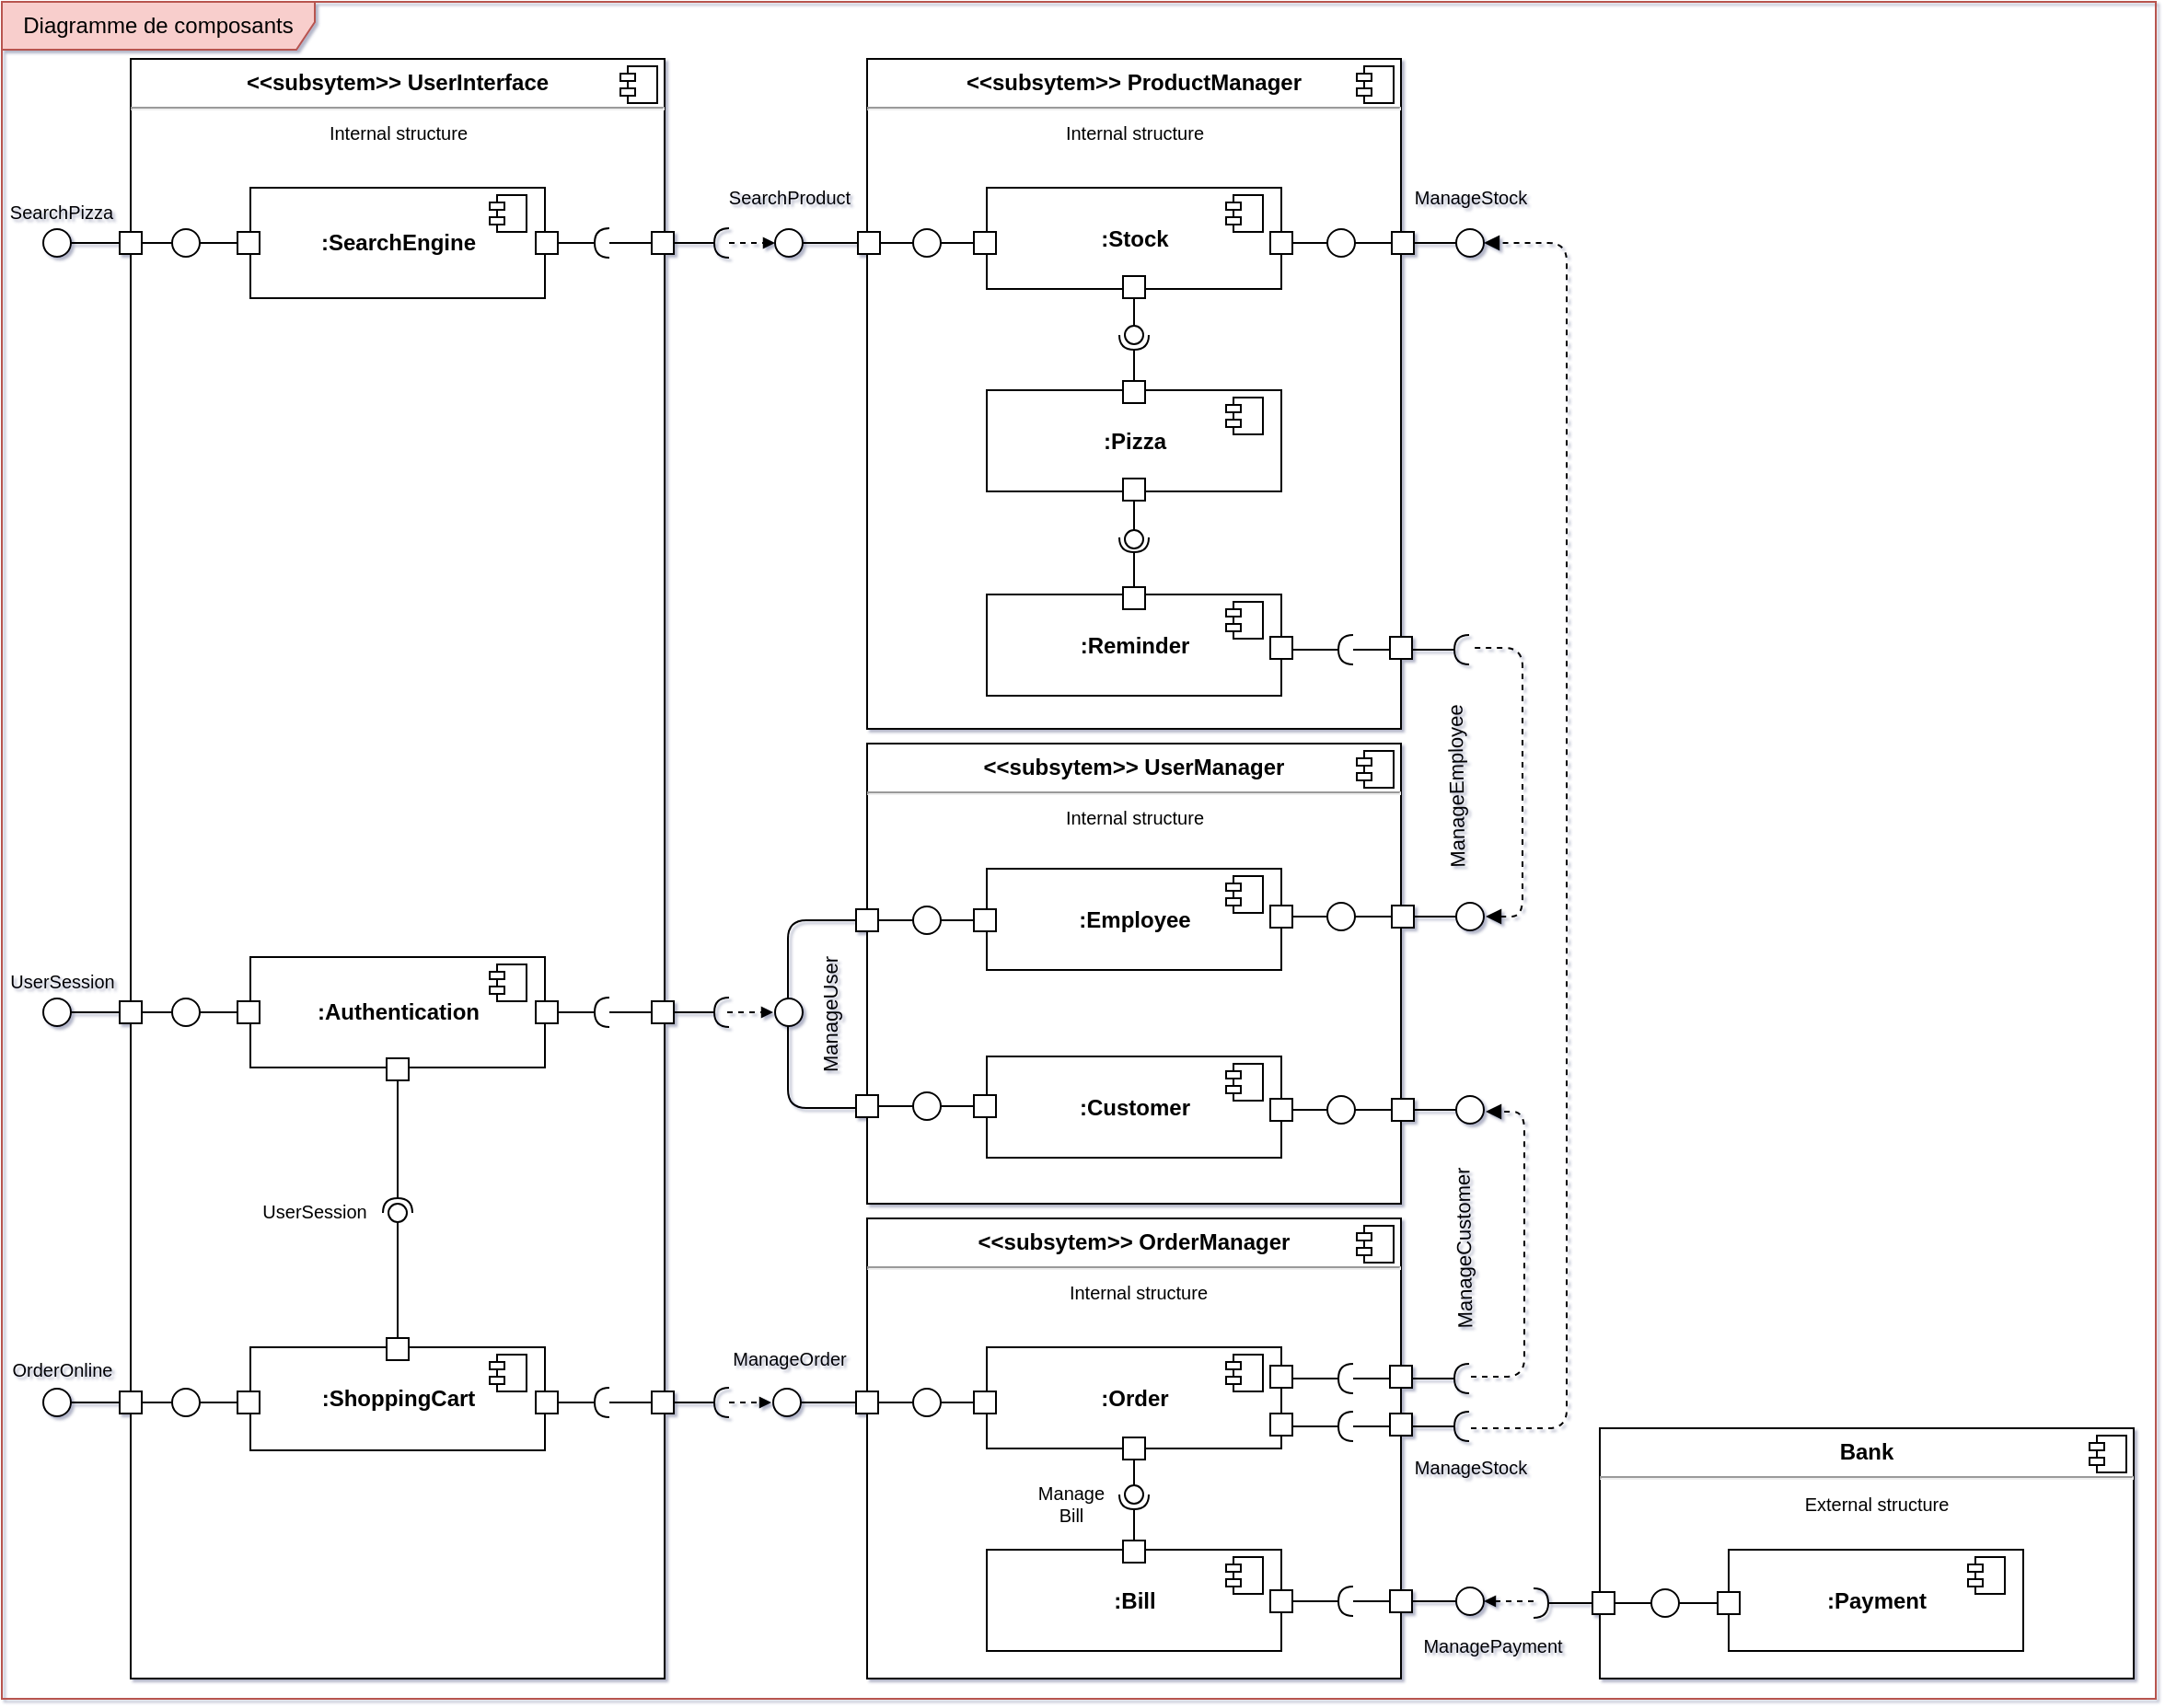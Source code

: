 <mxfile version="13.6.2" type="device"><diagram name="Page-1" id="5f0bae14-7c28-e335-631c-24af17079c00"><mxGraphModel dx="711" dy="1261" grid="0" gridSize="4" guides="1" tooltips="1" connect="1" arrows="1" fold="1" page="1" pageScale="1" pageWidth="1100" pageHeight="850" background="#ffffff" math="0" shadow="1"><root><mxCell id="0"/><mxCell id="1" parent="0"/><mxCell id="wTjTBQuhKX6uqusIVd9y-1" value="Diagramme de composants" style="shape=umlFrame;whiteSpace=wrap;html=1;width=170;height=26;fillColor=#f8cecc;swimlaneFillColor=none;strokeColor=#b85450;strokeWidth=1;perimeterSpacing=0;shadow=0;sketch=0;" parent="1" vertex="1"><mxGeometry x="10" y="-11" width="1170" height="922" as="geometry"/></mxCell><mxCell id="eS0z7UY0pisL0nwEocrN-112" value="&lt;p style=&quot;margin: 0px ; margin-top: 6px ; text-align: center&quot;&gt;&lt;b&gt;&amp;lt;&amp;lt;subsytem&amp;gt;&amp;gt; ProductManager&lt;/b&gt;&lt;/p&gt;&lt;hr&gt;&lt;p style=&quot;margin: 0px ; margin-left: 8px&quot;&gt;&lt;br&gt;&lt;/p&gt;" style="align=left;overflow=fill;html=1;dropTarget=0;" parent="1" vertex="1"><mxGeometry x="480" y="20" width="290" height="364" as="geometry"/></mxCell><mxCell id="eS0z7UY0pisL0nwEocrN-113" value="" style="shape=component;jettyWidth=8;jettyHeight=4;" parent="eS0z7UY0pisL0nwEocrN-112" vertex="1"><mxGeometry x="1" width="20" height="20" relative="1" as="geometry"><mxPoint x="-24" y="4" as="offset"/></mxGeometry></mxCell><mxCell id="eS0z7UY0pisL0nwEocrN-3" value="&lt;p style=&quot;margin: 0px ; margin-top: 6px ; text-align: center&quot;&gt;&lt;b&gt;&amp;lt;&amp;lt;subsytem&amp;gt;&amp;gt; UserInterface&lt;/b&gt;&lt;/p&gt;&lt;hr&gt;&lt;p style=&quot;margin: 0px ; margin-left: 8px&quot;&gt;&lt;br&gt;&lt;/p&gt;" style="align=left;overflow=fill;html=1;dropTarget=0;" parent="1" vertex="1"><mxGeometry x="80" y="20" width="290" height="880" as="geometry"/></mxCell><mxCell id="eS0z7UY0pisL0nwEocrN-4" value="" style="shape=component;jettyWidth=8;jettyHeight=4;" parent="eS0z7UY0pisL0nwEocrN-3" vertex="1"><mxGeometry x="1" width="20" height="20" relative="1" as="geometry"><mxPoint x="-24" y="4" as="offset"/></mxGeometry></mxCell><mxCell id="eS0z7UY0pisL0nwEocrN-7" value="&lt;b&gt;:SearchEngine&lt;/b&gt;" style="html=1;dropTarget=0;" parent="1" vertex="1"><mxGeometry x="145" y="90" width="160" height="60" as="geometry"/></mxCell><mxCell id="eS0z7UY0pisL0nwEocrN-8" value="" style="shape=component;jettyWidth=8;jettyHeight=4;" parent="eS0z7UY0pisL0nwEocrN-7" vertex="1"><mxGeometry x="1" width="20" height="20" relative="1" as="geometry"><mxPoint x="-30" y="4" as="offset"/></mxGeometry></mxCell><mxCell id="eS0z7UY0pisL0nwEocrN-9" value="&lt;b&gt;:Authentication&lt;br&gt;&lt;/b&gt;" style="html=1;dropTarget=0;" parent="1" vertex="1"><mxGeometry x="145" y="508" width="160" height="60" as="geometry"/></mxCell><mxCell id="eS0z7UY0pisL0nwEocrN-10" value="" style="shape=component;jettyWidth=8;jettyHeight=4;" parent="eS0z7UY0pisL0nwEocrN-9" vertex="1"><mxGeometry x="1" width="20" height="20" relative="1" as="geometry"><mxPoint x="-30" y="4" as="offset"/></mxGeometry></mxCell><mxCell id="eS0z7UY0pisL0nwEocrN-11" value="&lt;b&gt;:ShoppingCart&lt;/b&gt;&lt;b&gt;&lt;br&gt;&lt;/b&gt;" style="html=1;dropTarget=0;" parent="1" vertex="1"><mxGeometry x="145" y="720" width="160" height="56" as="geometry"/></mxCell><mxCell id="eS0z7UY0pisL0nwEocrN-12" value="" style="shape=component;jettyWidth=8;jettyHeight=4;" parent="eS0z7UY0pisL0nwEocrN-11" vertex="1"><mxGeometry x="1" width="20" height="20" relative="1" as="geometry"><mxPoint x="-30" y="4" as="offset"/></mxGeometry></mxCell><mxCell id="eS0z7UY0pisL0nwEocrN-15" value="" style="whiteSpace=wrap;html=1;glass=0;shadow=0;" parent="1" vertex="1"><mxGeometry x="138" y="744" width="12" height="12" as="geometry"/></mxCell><mxCell id="eS0z7UY0pisL0nwEocrN-18" value="" style="orthogonalLoop=1;jettySize=auto;html=1;endArrow=none;endFill=0;entryX=0;entryY=0.5;entryDx=0;entryDy=0;" parent="1" target="eS0z7UY0pisL0nwEocrN-45" edge="1"><mxGeometry relative="1" as="geometry"><mxPoint x="340" y="750" as="sourcePoint"/><mxPoint x="350" y="751" as="targetPoint"/></mxGeometry></mxCell><mxCell id="eS0z7UY0pisL0nwEocrN-22" value="" style="orthogonalLoop=1;jettySize=auto;html=1;endArrow=halfCircle;endFill=0;endSize=6;strokeWidth=1;exitX=1;exitY=0.5;exitDx=0;exitDy=0;" parent="1" source="eS0z7UY0pisL0nwEocrN-34" edge="1"><mxGeometry relative="1" as="geometry"><mxPoint x="385" y="749.58" as="sourcePoint"/><mxPoint x="340" y="750" as="targetPoint"/></mxGeometry></mxCell><mxCell id="eS0z7UY0pisL0nwEocrN-33" value="" style="whiteSpace=wrap;html=1;glass=0;shadow=0;" parent="1" vertex="1"><mxGeometry x="219" y="715" width="12" height="12" as="geometry"/></mxCell><mxCell id="eS0z7UY0pisL0nwEocrN-34" value="" style="whiteSpace=wrap;html=1;glass=0;shadow=0;" parent="1" vertex="1"><mxGeometry x="300" y="744" width="12" height="12" as="geometry"/></mxCell><mxCell id="eS0z7UY0pisL0nwEocrN-35" value="" style="whiteSpace=wrap;html=1;glass=0;shadow=0;" parent="1" vertex="1"><mxGeometry x="219" y="563" width="12" height="12" as="geometry"/></mxCell><mxCell id="eS0z7UY0pisL0nwEocrN-36" value="" style="whiteSpace=wrap;html=1;glass=0;shadow=0;" parent="1" vertex="1"><mxGeometry x="138" y="532" width="12" height="12" as="geometry"/></mxCell><mxCell id="eS0z7UY0pisL0nwEocrN-37" value="" style="whiteSpace=wrap;html=1;glass=0;shadow=0;" parent="1" vertex="1"><mxGeometry x="300" y="532" width="12" height="12" as="geometry"/></mxCell><mxCell id="eS0z7UY0pisL0nwEocrN-38" value="" style="whiteSpace=wrap;html=1;glass=0;shadow=0;" parent="1" vertex="1"><mxGeometry x="138" y="114" width="12" height="12" as="geometry"/></mxCell><mxCell id="eS0z7UY0pisL0nwEocrN-39" value="" style="whiteSpace=wrap;html=1;glass=0;shadow=0;" parent="1" vertex="1"><mxGeometry x="300" y="114" width="12" height="12" as="geometry"/></mxCell><mxCell id="eS0z7UY0pisL0nwEocrN-40" value="" style="whiteSpace=wrap;html=1;glass=0;shadow=0;" parent="1" vertex="1"><mxGeometry x="74" y="114" width="12" height="12" as="geometry"/></mxCell><mxCell id="eS0z7UY0pisL0nwEocrN-41" value="" style="whiteSpace=wrap;html=1;glass=0;shadow=0;" parent="1" vertex="1"><mxGeometry x="74" y="532" width="12" height="12" as="geometry"/></mxCell><mxCell id="eS0z7UY0pisL0nwEocrN-42" value="" style="whiteSpace=wrap;html=1;glass=0;shadow=0;" parent="1" vertex="1"><mxGeometry x="74" y="744" width="12" height="12" as="geometry"/></mxCell><mxCell id="eS0z7UY0pisL0nwEocrN-43" value="" style="whiteSpace=wrap;html=1;glass=0;shadow=0;" parent="1" vertex="1"><mxGeometry x="363" y="114" width="12" height="12" as="geometry"/></mxCell><mxCell id="eS0z7UY0pisL0nwEocrN-44" value="" style="whiteSpace=wrap;html=1;glass=0;shadow=0;" parent="1" vertex="1"><mxGeometry x="363" y="532" width="12" height="12" as="geometry"/></mxCell><mxCell id="eS0z7UY0pisL0nwEocrN-45" value="" style="whiteSpace=wrap;html=1;glass=0;shadow=0;" parent="1" vertex="1"><mxGeometry x="363" y="744" width="12" height="12" as="geometry"/></mxCell><mxCell id="eS0z7UY0pisL0nwEocrN-46" value="" style="orthogonalLoop=1;jettySize=auto;html=1;endArrow=none;endFill=0;entryX=0;entryY=0.5;entryDx=0;entryDy=0;exitX=1;exitY=0.5;exitDx=0;exitDy=0;" parent="1" target="eS0z7UY0pisL0nwEocrN-38" edge="1"><mxGeometry relative="1" as="geometry"><mxPoint x="115" y="120" as="sourcePoint"/><mxPoint x="25" y="145" as="targetPoint"/></mxGeometry></mxCell><mxCell id="eS0z7UY0pisL0nwEocrN-48" value="" style="orthogonalLoop=1;jettySize=auto;html=1;endArrow=none;endFill=0;entryX=0;entryY=0.5;entryDx=0;entryDy=0;exitX=1;exitY=0.5;exitDx=0;exitDy=0;" parent="1" source="eS0z7UY0pisL0nwEocrN-40" edge="1"><mxGeometry relative="1" as="geometry"><mxPoint x="62" y="120" as="sourcePoint"/><mxPoint x="105" y="120" as="targetPoint"/></mxGeometry></mxCell><mxCell id="eS0z7UY0pisL0nwEocrN-51" value="" style="orthogonalLoop=1;jettySize=auto;html=1;endArrow=none;endFill=0;exitX=1;exitY=0.5;exitDx=0;exitDy=0;entryX=0;entryY=0.5;entryDx=0;entryDy=0;" parent="1" target="eS0z7UY0pisL0nwEocrN-36" edge="1"><mxGeometry relative="1" as="geometry"><mxPoint x="115" y="538" as="sourcePoint"/><mxPoint x="560" y="518" as="targetPoint"/></mxGeometry></mxCell><mxCell id="eS0z7UY0pisL0nwEocrN-55" value="" style="orthogonalLoop=1;jettySize=auto;html=1;endArrow=none;endFill=0;exitX=1;exitY=0.5;exitDx=0;exitDy=0;entryX=0;entryY=0.5;entryDx=0;entryDy=0;" parent="1" source="eS0z7UY0pisL0nwEocrN-41" edge="1"><mxGeometry relative="1" as="geometry"><mxPoint x="62" y="538" as="sourcePoint"/><mxPoint x="105" y="538" as="targetPoint"/></mxGeometry></mxCell><mxCell id="eS0z7UY0pisL0nwEocrN-59" value="" style="orthogonalLoop=1;jettySize=auto;html=1;endArrow=none;endFill=0;exitX=1;exitY=0.5;exitDx=0;exitDy=0;entryX=0;entryY=0.5;entryDx=0;entryDy=0;" parent="1" target="eS0z7UY0pisL0nwEocrN-15" edge="1"><mxGeometry relative="1" as="geometry"><mxPoint x="115" y="750" as="sourcePoint"/><mxPoint x="560" y="570" as="targetPoint"/></mxGeometry></mxCell><mxCell id="eS0z7UY0pisL0nwEocrN-61" value="" style="orthogonalLoop=1;jettySize=auto;html=1;endArrow=none;endFill=0;exitX=1;exitY=0.5;exitDx=0;exitDy=0;entryX=0;entryY=0.5;entryDx=0;entryDy=0;" parent="1" source="eS0z7UY0pisL0nwEocrN-42" edge="1"><mxGeometry relative="1" as="geometry"><mxPoint x="62" y="750" as="sourcePoint"/><mxPoint x="105" y="750" as="targetPoint"/></mxGeometry></mxCell><mxCell id="eS0z7UY0pisL0nwEocrN-68" value="" style="orthogonalLoop=1;jettySize=auto;html=1;endArrow=none;endFill=0;exitX=0.5;exitY=0;exitDx=0;exitDy=0;" parent="1" source="eS0z7UY0pisL0nwEocrN-33" target="eS0z7UY0pisL0nwEocrN-70" edge="1"><mxGeometry relative="1" as="geometry"><mxPoint x="405" y="698" as="sourcePoint"/></mxGeometry></mxCell><mxCell id="eS0z7UY0pisL0nwEocrN-69" value="" style="orthogonalLoop=1;jettySize=auto;html=1;endArrow=halfCircle;endFill=0;endSize=6;strokeWidth=1;exitX=0.5;exitY=1;exitDx=0;exitDy=0;" parent="1" source="eS0z7UY0pisL0nwEocrN-35" edge="1"><mxGeometry relative="1" as="geometry"><mxPoint x="225" y="701" as="sourcePoint"/><mxPoint x="225" y="647" as="targetPoint"/></mxGeometry></mxCell><mxCell id="eS0z7UY0pisL0nwEocrN-70" value="" style="ellipse;whiteSpace=wrap;html=1;fontFamily=Helvetica;fontSize=12;fontColor=#000000;align=center;strokeColor=#000000;fillColor=#ffffff;points=[];aspect=fixed;resizable=0;shadow=0;glass=0;" parent="1" vertex="1"><mxGeometry x="220" y="642" width="10" height="10" as="geometry"/></mxCell><mxCell id="eS0z7UY0pisL0nwEocrN-77" value="" style="orthogonalLoop=1;jettySize=auto;html=1;endArrow=none;endFill=0;entryX=0;entryY=0.5;entryDx=0;entryDy=0;" parent="1" target="eS0z7UY0pisL0nwEocrN-44" edge="1"><mxGeometry relative="1" as="geometry"><mxPoint x="340" y="538" as="sourcePoint"/><mxPoint x="358" y="537.58" as="targetPoint"/></mxGeometry></mxCell><mxCell id="eS0z7UY0pisL0nwEocrN-78" value="" style="orthogonalLoop=1;jettySize=auto;html=1;endArrow=halfCircle;endFill=0;endSize=6;strokeWidth=1;exitX=1;exitY=0.5;exitDx=0;exitDy=0;" parent="1" source="eS0z7UY0pisL0nwEocrN-37" edge="1"><mxGeometry relative="1" as="geometry"><mxPoint x="320.0" y="537.58" as="sourcePoint"/><mxPoint x="340" y="538" as="targetPoint"/></mxGeometry></mxCell><mxCell id="eS0z7UY0pisL0nwEocrN-80" value="" style="orthogonalLoop=1;jettySize=auto;html=1;endArrow=none;endFill=0;entryX=0;entryY=0.5;entryDx=0;entryDy=0;" parent="1" target="eS0z7UY0pisL0nwEocrN-43" edge="1"><mxGeometry relative="1" as="geometry"><mxPoint x="340" y="120" as="sourcePoint"/><mxPoint x="486" y="118.79" as="targetPoint"/></mxGeometry></mxCell><mxCell id="eS0z7UY0pisL0nwEocrN-81" value="" style="orthogonalLoop=1;jettySize=auto;html=1;endArrow=halfCircle;endFill=0;endSize=6;strokeWidth=1;exitX=1;exitY=0.5;exitDx=0;exitDy=0;" parent="1" source="eS0z7UY0pisL0nwEocrN-39" edge="1"><mxGeometry relative="1" as="geometry"><mxPoint x="435" y="119.79" as="sourcePoint"/><mxPoint x="340" y="120" as="targetPoint"/></mxGeometry></mxCell><mxCell id="eS0z7UY0pisL0nwEocrN-83" value="" style="orthogonalLoop=1;jettySize=auto;html=1;endArrow=none;endFill=0;entryX=0;entryY=0.5;entryDx=0;entryDy=0;exitX=1;exitY=0.5;exitDx=0;exitDy=0;" parent="1" source="eS0z7UY0pisL0nwEocrN-129" target="eS0z7UY0pisL0nwEocrN-42" edge="1"><mxGeometry relative="1" as="geometry"><mxPoint x="45" y="750" as="sourcePoint"/><mxPoint x="37.5" y="749.58" as="targetPoint"/></mxGeometry></mxCell><mxCell id="eS0z7UY0pisL0nwEocrN-91" value="" style="orthogonalLoop=1;jettySize=auto;html=1;endArrow=none;endFill=0;entryX=0;entryY=0.5;entryDx=0;entryDy=0;exitX=1;exitY=0.5;exitDx=0;exitDy=0;" parent="1" source="eS0z7UY0pisL0nwEocrN-128" target="eS0z7UY0pisL0nwEocrN-41" edge="1"><mxGeometry relative="1" as="geometry"><mxPoint x="50" y="538" as="sourcePoint"/><mxPoint x="49.5" y="537.58" as="targetPoint"/></mxGeometry></mxCell><mxCell id="eS0z7UY0pisL0nwEocrN-92" value="" style="orthogonalLoop=1;jettySize=auto;html=1;endArrow=none;endFill=0;entryX=0;entryY=0.5;entryDx=0;entryDy=0;exitX=1;exitY=0.5;exitDx=0;exitDy=0;" parent="1" source="eS0z7UY0pisL0nwEocrN-127" target="eS0z7UY0pisL0nwEocrN-40" edge="1"><mxGeometry relative="1" as="geometry"><mxPoint x="37.5" y="120" as="sourcePoint"/><mxPoint x="24.5" y="115" as="targetPoint"/></mxGeometry></mxCell><mxCell id="eS0z7UY0pisL0nwEocrN-95" value="UserSession" style="text;html=1;strokeColor=none;fillColor=none;align=center;verticalAlign=middle;whiteSpace=wrap;shadow=0;glass=0;fontSize=10;" parent="1" vertex="1"><mxGeometry x="22.5" y="510.5" width="40" height="20" as="geometry"/></mxCell><mxCell id="eS0z7UY0pisL0nwEocrN-96" value="OrderOnline" style="text;html=1;strokeColor=none;fillColor=none;align=center;verticalAlign=middle;whiteSpace=wrap;shadow=0;glass=0;fontSize=10;" parent="1" vertex="1"><mxGeometry x="12.5" y="722" width="60" height="20" as="geometry"/></mxCell><mxCell id="eS0z7UY0pisL0nwEocrN-97" value="SearchPizza" style="text;html=1;strokeColor=none;fillColor=none;align=center;verticalAlign=middle;whiteSpace=wrap;shadow=0;glass=0;fontSize=10;" parent="1" vertex="1"><mxGeometry x="10" y="92.5" width="65" height="20" as="geometry"/></mxCell><mxCell id="eS0z7UY0pisL0nwEocrN-98" value="Internal structure" style="text;html=1;strokeColor=none;fillColor=none;align=center;verticalAlign=middle;whiteSpace=wrap;shadow=0;glass=0;fontSize=10;" parent="1" vertex="1"><mxGeometry x="177.5" y="50" width="95" height="20" as="geometry"/></mxCell><mxCell id="eS0z7UY0pisL0nwEocrN-102" value="&lt;b&gt;:Pizza&lt;/b&gt;" style="html=1;dropTarget=0;" parent="1" vertex="1"><mxGeometry x="545" y="200" width="160" height="55" as="geometry"/></mxCell><mxCell id="eS0z7UY0pisL0nwEocrN-103" value="" style="shape=component;jettyWidth=8;jettyHeight=4;" parent="eS0z7UY0pisL0nwEocrN-102" vertex="1"><mxGeometry x="1" width="20" height="20" relative="1" as="geometry"><mxPoint x="-30" y="4" as="offset"/></mxGeometry></mxCell><mxCell id="eS0z7UY0pisL0nwEocrN-104" value="Internal structure" style="text;html=1;strokeColor=none;fillColor=none;align=center;verticalAlign=middle;whiteSpace=wrap;shadow=0;glass=0;fontSize=10;" parent="1" vertex="1"><mxGeometry x="577.5" y="50" width="95" height="20" as="geometry"/></mxCell><mxCell id="eS0z7UY0pisL0nwEocrN-105" value="&lt;b&gt;:Stock&lt;/b&gt;" style="html=1;dropTarget=0;" parent="1" vertex="1"><mxGeometry x="545" y="90" width="160" height="55" as="geometry"/></mxCell><mxCell id="eS0z7UY0pisL0nwEocrN-106" value="" style="shape=component;jettyWidth=8;jettyHeight=4;" parent="eS0z7UY0pisL0nwEocrN-105" vertex="1"><mxGeometry x="1" width="20" height="20" relative="1" as="geometry"><mxPoint x="-30" y="4" as="offset"/></mxGeometry></mxCell><mxCell id="eS0z7UY0pisL0nwEocrN-114" value="" style="whiteSpace=wrap;html=1;glass=0;shadow=0;" parent="1" vertex="1"><mxGeometry x="475" y="114" width="12" height="12" as="geometry"/></mxCell><mxCell id="eS0z7UY0pisL0nwEocrN-119" value="" style="orthogonalLoop=1;jettySize=auto;html=1;endArrow=halfCircle;endFill=0;endSize=6;strokeWidth=1;exitX=1;exitY=0.5;exitDx=0;exitDy=0;" parent="1" source="eS0z7UY0pisL0nwEocrN-43" edge="1"><mxGeometry relative="1" as="geometry"><mxPoint x="380.0" y="119.58" as="sourcePoint"/><mxPoint x="405" y="120" as="targetPoint"/></mxGeometry></mxCell><mxCell id="eS0z7UY0pisL0nwEocrN-121" value="" style="orthogonalLoop=1;jettySize=auto;html=1;endArrow=none;endFill=0;exitX=0;exitY=0.5;exitDx=0;exitDy=0;entryX=1;entryY=0.5;entryDx=0;entryDy=0;" parent="1" source="eS0z7UY0pisL0nwEocrN-114" target="eS0z7UY0pisL0nwEocrN-124" edge="1"><mxGeometry relative="1" as="geometry"><mxPoint x="475" y="119" as="sourcePoint"/><mxPoint x="450" y="120" as="targetPoint"/></mxGeometry></mxCell><mxCell id="eS0z7UY0pisL0nwEocrN-122" value="" style="endArrow=block;dashed=1;endFill=1;endSize=4;html=1;fontSize=10;labelBorderColor=none;jumpSize=6;startSize=6;" parent="1" edge="1"><mxGeometry width="160" relative="1" as="geometry"><mxPoint x="405" y="120" as="sourcePoint"/><mxPoint x="430" y="120" as="targetPoint"/></mxGeometry></mxCell><mxCell id="eS0z7UY0pisL0nwEocrN-124" value="" style="ellipse;whiteSpace=wrap;html=1;aspect=fixed;shadow=0;glass=0;fontSize=10;" parent="1" vertex="1"><mxGeometry x="430" y="112.5" width="15" height="15" as="geometry"/></mxCell><mxCell id="eS0z7UY0pisL0nwEocrN-127" value="" style="ellipse;whiteSpace=wrap;html=1;aspect=fixed;shadow=0;glass=0;fontSize=10;" parent="1" vertex="1"><mxGeometry x="32.5" y="112.5" width="15" height="15" as="geometry"/></mxCell><mxCell id="eS0z7UY0pisL0nwEocrN-128" value="" style="ellipse;whiteSpace=wrap;html=1;aspect=fixed;shadow=0;glass=0;fontSize=10;" parent="1" vertex="1"><mxGeometry x="32.5" y="530.5" width="15" height="15" as="geometry"/></mxCell><mxCell id="eS0z7UY0pisL0nwEocrN-129" value="" style="ellipse;whiteSpace=wrap;html=1;aspect=fixed;shadow=0;glass=0;fontSize=10;" parent="1" vertex="1"><mxGeometry x="32.5" y="742.5" width="15" height="15" as="geometry"/></mxCell><mxCell id="eS0z7UY0pisL0nwEocrN-131" value="" style="ellipse;whiteSpace=wrap;html=1;aspect=fixed;shadow=0;glass=0;fontSize=10;" parent="1" vertex="1"><mxGeometry x="102.5" y="112.5" width="15" height="15" as="geometry"/></mxCell><mxCell id="eS0z7UY0pisL0nwEocrN-132" value="" style="ellipse;whiteSpace=wrap;html=1;aspect=fixed;shadow=0;glass=0;fontSize=10;" parent="1" vertex="1"><mxGeometry x="102.5" y="530.5" width="15" height="15" as="geometry"/></mxCell><mxCell id="eS0z7UY0pisL0nwEocrN-133" value="" style="ellipse;whiteSpace=wrap;html=1;aspect=fixed;shadow=0;glass=0;fontSize=10;" parent="1" vertex="1"><mxGeometry x="102.5" y="742.5" width="15" height="15" as="geometry"/></mxCell><mxCell id="eS0z7UY0pisL0nwEocrN-134" value="" style="whiteSpace=wrap;html=1;glass=0;shadow=0;" parent="1" vertex="1"><mxGeometry x="538" y="114" width="12" height="12" as="geometry"/></mxCell><mxCell id="eS0z7UY0pisL0nwEocrN-136" value="" style="orthogonalLoop=1;jettySize=auto;html=1;endArrow=none;endFill=0;exitX=1;exitY=0.5;exitDx=0;exitDy=0;entryX=0;entryY=0.5;entryDx=0;entryDy=0;" parent="1" source="eS0z7UY0pisL0nwEocrN-137" target="eS0z7UY0pisL0nwEocrN-134" edge="1"><mxGeometry relative="1" as="geometry"><mxPoint x="530" y="313" as="sourcePoint"/><mxPoint x="615" y="312.5" as="targetPoint"/></mxGeometry></mxCell><mxCell id="eS0z7UY0pisL0nwEocrN-137" value="" style="ellipse;whiteSpace=wrap;html=1;aspect=fixed;shadow=0;glass=0;fontSize=10;" parent="1" vertex="1"><mxGeometry x="505" y="112.5" width="15" height="15" as="geometry"/></mxCell><mxCell id="eS0z7UY0pisL0nwEocrN-138" value="" style="orthogonalLoop=1;jettySize=auto;html=1;endArrow=none;endFill=0;exitX=1;exitY=0.5;exitDx=0;exitDy=0;entryX=0;entryY=0.5;entryDx=0;entryDy=0;" parent="1" source="eS0z7UY0pisL0nwEocrN-114" target="eS0z7UY0pisL0nwEocrN-137" edge="1"><mxGeometry relative="1" as="geometry"><mxPoint x="487.0" y="120" as="sourcePoint"/><mxPoint x="538" y="120" as="targetPoint"/></mxGeometry></mxCell><mxCell id="eS0z7UY0pisL0nwEocrN-140" value="" style="whiteSpace=wrap;html=1;glass=0;shadow=0;" parent="1" vertex="1"><mxGeometry x="619" y="138" width="12" height="12" as="geometry"/></mxCell><mxCell id="eS0z7UY0pisL0nwEocrN-141" value="" style="whiteSpace=wrap;html=1;glass=0;shadow=0;" parent="1" vertex="1"><mxGeometry x="619" y="195" width="12" height="12" as="geometry"/></mxCell><mxCell id="eS0z7UY0pisL0nwEocrN-142" value="" style="orthogonalLoop=1;jettySize=auto;html=1;endArrow=none;endFill=0;fontSize=10;exitX=0.5;exitY=1;exitDx=0;exitDy=0;" parent="1" source="eS0z7UY0pisL0nwEocrN-140" target="eS0z7UY0pisL0nwEocrN-144" edge="1"><mxGeometry relative="1" as="geometry"><mxPoint x="535" y="345" as="sourcePoint"/></mxGeometry></mxCell><mxCell id="eS0z7UY0pisL0nwEocrN-143" value="" style="orthogonalLoop=1;jettySize=auto;html=1;endArrow=halfCircle;endFill=0;endSize=6;strokeWidth=1;fontSize=10;exitX=0.5;exitY=0;exitDx=0;exitDy=0;" parent="1" source="eS0z7UY0pisL0nwEocrN-141" edge="1"><mxGeometry relative="1" as="geometry"><mxPoint x="420" y="305" as="sourcePoint"/><mxPoint x="625" y="170" as="targetPoint"/></mxGeometry></mxCell><mxCell id="eS0z7UY0pisL0nwEocrN-144" value="" style="ellipse;whiteSpace=wrap;html=1;fontFamily=Helvetica;fontSize=12;fontColor=#000000;align=center;strokeColor=#000000;fillColor=#ffffff;points=[];aspect=fixed;resizable=0;shadow=0;glass=0;" parent="1" vertex="1"><mxGeometry x="620" y="165" width="10" height="10" as="geometry"/></mxCell><mxCell id="eS0z7UY0pisL0nwEocrN-149" value="&lt;p style=&quot;margin: 0px ; margin-top: 6px ; text-align: center&quot;&gt;&lt;b&gt;&amp;lt;&amp;lt;subsytem&amp;gt;&amp;gt; OrderManager&lt;/b&gt;&lt;/p&gt;&lt;hr&gt;&lt;p style=&quot;margin: 0px ; margin-left: 8px&quot;&gt;&lt;br&gt;&lt;/p&gt;" style="align=left;overflow=fill;html=1;dropTarget=0;" parent="1" vertex="1"><mxGeometry x="480" y="650" width="290" height="250" as="geometry"/></mxCell><mxCell id="eS0z7UY0pisL0nwEocrN-150" value="" style="shape=component;jettyWidth=8;jettyHeight=4;" parent="eS0z7UY0pisL0nwEocrN-149" vertex="1"><mxGeometry x="1" width="20" height="20" relative="1" as="geometry"><mxPoint x="-24" y="4" as="offset"/></mxGeometry></mxCell><mxCell id="eS0z7UY0pisL0nwEocrN-151" value="&lt;b&gt;:Bill&lt;/b&gt;" style="html=1;dropTarget=0;" parent="1" vertex="1"><mxGeometry x="545" y="830" width="160" height="55" as="geometry"/></mxCell><mxCell id="eS0z7UY0pisL0nwEocrN-152" value="" style="shape=component;jettyWidth=8;jettyHeight=4;" parent="eS0z7UY0pisL0nwEocrN-151" vertex="1"><mxGeometry x="1" width="20" height="20" relative="1" as="geometry"><mxPoint x="-30" y="4" as="offset"/></mxGeometry></mxCell><mxCell id="eS0z7UY0pisL0nwEocrN-153" value="Internal structure" style="text;html=1;strokeColor=none;fillColor=none;align=center;verticalAlign=middle;whiteSpace=wrap;shadow=0;glass=0;fontSize=10;" parent="1" vertex="1"><mxGeometry x="580" y="680" width="95" height="20" as="geometry"/></mxCell><mxCell id="eS0z7UY0pisL0nwEocrN-154" value="&lt;b&gt;:Order&lt;/b&gt;" style="html=1;dropTarget=0;" parent="1" vertex="1"><mxGeometry x="545" y="720" width="160" height="55" as="geometry"/></mxCell><mxCell id="eS0z7UY0pisL0nwEocrN-155" value="" style="shape=component;jettyWidth=8;jettyHeight=4;" parent="eS0z7UY0pisL0nwEocrN-154" vertex="1"><mxGeometry x="1" width="20" height="20" relative="1" as="geometry"><mxPoint x="-30" y="4" as="offset"/></mxGeometry></mxCell><mxCell id="eS0z7UY0pisL0nwEocrN-159" value="" style="whiteSpace=wrap;html=1;glass=0;shadow=0;" parent="1" vertex="1"><mxGeometry x="474" y="744" width="12" height="12" as="geometry"/></mxCell><mxCell id="eS0z7UY0pisL0nwEocrN-163" value="" style="whiteSpace=wrap;html=1;glass=0;shadow=0;" parent="1" vertex="1"><mxGeometry x="619" y="769" width="12" height="12" as="geometry"/></mxCell><mxCell id="eS0z7UY0pisL0nwEocrN-164" value="" style="whiteSpace=wrap;html=1;glass=0;shadow=0;" parent="1" vertex="1"><mxGeometry x="619" y="825" width="12" height="12" as="geometry"/></mxCell><mxCell id="eS0z7UY0pisL0nwEocrN-165" value="" style="orthogonalLoop=1;jettySize=auto;html=1;endArrow=none;endFill=0;fontSize=10;exitX=0.5;exitY=1;exitDx=0;exitDy=0;entryX=0.5;entryY=0.9;entryDx=0;entryDy=0;entryPerimeter=0;" parent="1" source="eS0z7UY0pisL0nwEocrN-163" target="eS0z7UY0pisL0nwEocrN-167" edge="1"><mxGeometry relative="1" as="geometry"><mxPoint x="658" y="817.5" as="sourcePoint"/><mxPoint x="657" y="809.5" as="targetPoint"/></mxGeometry></mxCell><mxCell id="eS0z7UY0pisL0nwEocrN-166" value="" style="orthogonalLoop=1;jettySize=auto;html=1;endArrow=halfCircle;endFill=0;entryX=0.5;entryY=0.5;entryDx=0;entryDy=0;endSize=6;strokeWidth=1;fontSize=10;exitX=0.5;exitY=0;exitDx=0;exitDy=0;" parent="1" source="eS0z7UY0pisL0nwEocrN-164" target="eS0z7UY0pisL0nwEocrN-167" edge="1"><mxGeometry relative="1" as="geometry"><mxPoint x="624" y="840" as="sourcePoint"/></mxGeometry></mxCell><mxCell id="eS0z7UY0pisL0nwEocrN-167" value="" style="ellipse;whiteSpace=wrap;html=1;fontFamily=Helvetica;fontSize=12;fontColor=#000000;align=center;strokeColor=#000000;fillColor=#ffffff;points=[];aspect=fixed;resizable=0;shadow=0;glass=0;" parent="1" vertex="1"><mxGeometry x="620" y="795" width="10" height="10" as="geometry"/></mxCell><mxCell id="eS0z7UY0pisL0nwEocrN-168" value="" style="whiteSpace=wrap;html=1;glass=0;shadow=0;" parent="1" vertex="1"><mxGeometry x="538" y="744" width="12" height="12" as="geometry"/></mxCell><mxCell id="eS0z7UY0pisL0nwEocrN-177" value="" style="orthogonalLoop=1;jettySize=auto;html=1;endArrow=none;endFill=0;exitX=0;exitY=0.5;exitDx=0;exitDy=0;entryX=1;entryY=0.5;entryDx=0;entryDy=0;" parent="1" source="eS0z7UY0pisL0nwEocrN-159" target="eS0z7UY0pisL0nwEocrN-184" edge="1"><mxGeometry relative="1" as="geometry"><mxPoint x="479" y="495" as="sourcePoint"/><mxPoint x="454" y="750" as="targetPoint"/></mxGeometry></mxCell><mxCell id="eS0z7UY0pisL0nwEocrN-178" value="" style="orthogonalLoop=1;jettySize=auto;html=1;endArrow=halfCircle;endFill=0;endSize=6;strokeWidth=1;exitX=1;exitY=0.5;exitDx=0;exitDy=0;" parent="1" source="eS0z7UY0pisL0nwEocrN-44" edge="1"><mxGeometry relative="1" as="geometry"><mxPoint x="395" y="464" as="sourcePoint"/><mxPoint x="405" y="538" as="targetPoint"/></mxGeometry></mxCell><mxCell id="eS0z7UY0pisL0nwEocrN-183" value="" style="endArrow=block;dashed=1;endFill=1;endSize=4;html=1;fontSize=10;labelBorderColor=none;jumpSize=6;startSize=6;" parent="1" edge="1"><mxGeometry width="160" relative="1" as="geometry"><mxPoint x="404" y="538" as="sourcePoint"/><mxPoint x="429" y="538" as="targetPoint"/></mxGeometry></mxCell><mxCell id="eS0z7UY0pisL0nwEocrN-184" value="" style="ellipse;whiteSpace=wrap;html=1;aspect=fixed;shadow=0;glass=0;fontSize=10;" parent="1" vertex="1"><mxGeometry x="429" y="742.5" width="15" height="15" as="geometry"/></mxCell><mxCell id="eS0z7UY0pisL0nwEocrN-185" value="" style="orthogonalLoop=1;jettySize=auto;html=1;endArrow=halfCircle;endFill=0;endSize=6;strokeWidth=1;exitX=1;exitY=0.5;exitDx=0;exitDy=0;" parent="1" source="eS0z7UY0pisL0nwEocrN-45" edge="1"><mxGeometry relative="1" as="geometry"><mxPoint x="380" y="611" as="sourcePoint"/><mxPoint x="405" y="750" as="targetPoint"/></mxGeometry></mxCell><mxCell id="eS0z7UY0pisL0nwEocrN-190" value="" style="endArrow=block;dashed=1;endFill=1;endSize=4;html=1;fontSize=10;labelBorderColor=none;jumpSize=6;startSize=6;" parent="1" edge="1"><mxGeometry width="160" relative="1" as="geometry"><mxPoint x="405" y="750" as="sourcePoint"/><mxPoint x="428" y="750" as="targetPoint"/></mxGeometry></mxCell><mxCell id="eS0z7UY0pisL0nwEocrN-194" value="" style="orthogonalLoop=1;jettySize=auto;html=1;endArrow=none;endFill=0;exitX=0;exitY=0.5;exitDx=0;exitDy=0;entryX=1;entryY=0.5;entryDx=0;entryDy=0;" parent="1" source="eS0z7UY0pisL0nwEocrN-196" target="eS0z7UY0pisL0nwEocrN-159" edge="1"><mxGeometry relative="1" as="geometry"><mxPoint x="459" y="550" as="sourcePoint"/><mxPoint x="409" y="540" as="targetPoint"/></mxGeometry></mxCell><mxCell id="eS0z7UY0pisL0nwEocrN-196" value="" style="ellipse;whiteSpace=wrap;html=1;aspect=fixed;shadow=0;glass=0;fontSize=10;" parent="1" vertex="1"><mxGeometry x="505" y="742.5" width="15" height="15" as="geometry"/></mxCell><mxCell id="eS0z7UY0pisL0nwEocrN-197" value="" style="orthogonalLoop=1;jettySize=auto;html=1;endArrow=none;endFill=0;exitX=0;exitY=0.5;exitDx=0;exitDy=0;entryX=1;entryY=0.5;entryDx=0;entryDy=0;" parent="1" source="eS0z7UY0pisL0nwEocrN-168" target="eS0z7UY0pisL0nwEocrN-196" edge="1"><mxGeometry relative="1" as="geometry"><mxPoint x="543" y="750" as="sourcePoint"/><mxPoint x="486" y="750" as="targetPoint"/></mxGeometry></mxCell><mxCell id="eS0z7UY0pisL0nwEocrN-200" value="ManageUser" style="text;html=1;strokeColor=none;fillColor=none;align=center;verticalAlign=middle;whiteSpace=wrap;shadow=0;glass=0;fontSize=11;rotation=-90;" parent="1" vertex="1"><mxGeometry x="440" y="529" width="40" height="20" as="geometry"/></mxCell><mxCell id="eS0z7UY0pisL0nwEocrN-201" value="ManageOrder" style="text;html=1;strokeColor=none;fillColor=none;align=center;verticalAlign=middle;whiteSpace=wrap;shadow=0;glass=0;fontSize=10;" parent="1" vertex="1"><mxGeometry x="417.5" y="716" width="40" height="20" as="geometry"/></mxCell><mxCell id="eS0z7UY0pisL0nwEocrN-202" value="SearchProduct" style="text;html=1;strokeColor=none;fillColor=none;align=center;verticalAlign=middle;whiteSpace=wrap;shadow=0;glass=0;fontSize=10;" parent="1" vertex="1"><mxGeometry x="417.5" y="85" width="40" height="20" as="geometry"/></mxCell><mxCell id="eS0z7UY0pisL0nwEocrN-203" value="&lt;p style=&quot;margin: 0px ; margin-top: 6px ; text-align: center&quot;&gt;&lt;b&gt;&amp;lt;&amp;lt;subsytem&amp;gt;&amp;gt; UserManager&lt;/b&gt;&lt;/p&gt;&lt;hr&gt;&lt;p style=&quot;margin: 0px ; margin-left: 8px&quot;&gt;&lt;br&gt;&lt;/p&gt;" style="align=left;overflow=fill;html=1;dropTarget=0;" parent="1" vertex="1"><mxGeometry x="480" y="392" width="290" height="250" as="geometry"/></mxCell><mxCell id="eS0z7UY0pisL0nwEocrN-204" value="" style="shape=component;jettyWidth=8;jettyHeight=4;" parent="eS0z7UY0pisL0nwEocrN-203" vertex="1"><mxGeometry x="1" width="20" height="20" relative="1" as="geometry"><mxPoint x="-24" y="4" as="offset"/></mxGeometry></mxCell><mxCell id="eS0z7UY0pisL0nwEocrN-205" value="&lt;b&gt;:Reminder&lt;/b&gt;" style="html=1;dropTarget=0;" parent="1" vertex="1"><mxGeometry x="545" y="311" width="160" height="55" as="geometry"/></mxCell><mxCell id="eS0z7UY0pisL0nwEocrN-206" value="" style="shape=component;jettyWidth=8;jettyHeight=4;" parent="eS0z7UY0pisL0nwEocrN-205" vertex="1"><mxGeometry x="1" width="20" height="20" relative="1" as="geometry"><mxPoint x="-30" y="4" as="offset"/></mxGeometry></mxCell><mxCell id="eS0z7UY0pisL0nwEocrN-207" value="Internal structure" style="text;html=1;strokeColor=none;fillColor=none;align=center;verticalAlign=middle;whiteSpace=wrap;shadow=0;glass=0;fontSize=10;" parent="1" vertex="1"><mxGeometry x="577.5" y="422" width="95" height="20" as="geometry"/></mxCell><mxCell id="eS0z7UY0pisL0nwEocrN-208" value="&lt;b&gt;:Customer&lt;/b&gt;" style="html=1;dropTarget=0;" parent="1" vertex="1"><mxGeometry x="545" y="562" width="160" height="55" as="geometry"/></mxCell><mxCell id="eS0z7UY0pisL0nwEocrN-209" value="" style="shape=component;jettyWidth=8;jettyHeight=4;" parent="eS0z7UY0pisL0nwEocrN-208" vertex="1"><mxGeometry x="1" width="20" height="20" relative="1" as="geometry"><mxPoint x="-30" y="4" as="offset"/></mxGeometry></mxCell><mxCell id="eS0z7UY0pisL0nwEocrN-214" value="" style="orthogonalLoop=1;jettySize=auto;html=1;endArrow=none;endFill=0;exitX=0;exitY=0.5;exitDx=0;exitDy=0;entryX=1;entryY=0.5;entryDx=0;entryDy=0;" parent="1" source="eS0z7UY0pisL0nwEocrN-215" target="eS0z7UY0pisL0nwEocrN-210" edge="1"><mxGeometry relative="1" as="geometry"><mxPoint x="480" y="347.5" as="sourcePoint"/><mxPoint x="450" y="347.5" as="targetPoint"/></mxGeometry></mxCell><mxCell id="eS0z7UY0pisL0nwEocrN-215" value="" style="ellipse;whiteSpace=wrap;html=1;aspect=fixed;shadow=0;glass=0;fontSize=10;" parent="1" vertex="1"><mxGeometry x="505" y="581.5" width="15" height="15" as="geometry"/></mxCell><mxCell id="eS0z7UY0pisL0nwEocrN-216" value="" style="orthogonalLoop=1;jettySize=auto;html=1;endArrow=none;endFill=0;exitX=0;exitY=0.5;exitDx=0;exitDy=0;entryX=1;entryY=0.5;entryDx=0;entryDy=0;" parent="1" source="zJffRCDAohUV4moFge4l-1" target="eS0z7UY0pisL0nwEocrN-215" edge="1"><mxGeometry relative="1" as="geometry"><mxPoint x="545" y="589.5" as="sourcePoint"/><mxPoint x="487" y="589.5" as="targetPoint"/></mxGeometry></mxCell><mxCell id="eS0z7UY0pisL0nwEocrN-229" value="" style="whiteSpace=wrap;html=1;glass=0;shadow=0;" parent="1" vertex="1"><mxGeometry x="699" y="114" width="12" height="12" as="geometry"/></mxCell><mxCell id="eS0z7UY0pisL0nwEocrN-230" value="" style="whiteSpace=wrap;html=1;glass=0;shadow=0;" parent="1" vertex="1"><mxGeometry x="765" y="114" width="12" height="12" as="geometry"/></mxCell><mxCell id="eS0z7UY0pisL0nwEocrN-231" value="" style="whiteSpace=wrap;html=1;glass=0;shadow=0;" parent="1" vertex="1"><mxGeometry x="699" y="730" width="12" height="12" as="geometry"/></mxCell><mxCell id="eS0z7UY0pisL0nwEocrN-232" value="" style="whiteSpace=wrap;html=1;glass=0;shadow=0;" parent="1" vertex="1"><mxGeometry x="764" y="730" width="12" height="12" as="geometry"/></mxCell><mxCell id="eS0z7UY0pisL0nwEocrN-233" value="" style="endArrow=none;html=1;shadow=0;strokeColor=#000000;strokeWidth=1;fontSize=11;exitX=1;exitY=0.5;exitDx=0;exitDy=0;entryX=0;entryY=0.5;entryDx=0;entryDy=0;" parent="1" source="eS0z7UY0pisL0nwEocrN-235" target="eS0z7UY0pisL0nwEocrN-230" edge="1"><mxGeometry width="50" height="50" relative="1" as="geometry"><mxPoint x="695" y="345" as="sourcePoint"/><mxPoint x="850" y="225" as="targetPoint"/></mxGeometry></mxCell><mxCell id="eS0z7UY0pisL0nwEocrN-234" value="" style="ellipse;whiteSpace=wrap;html=1;aspect=fixed;shadow=0;glass=0;fontSize=10;" parent="1" vertex="1"><mxGeometry x="800" y="112.5" width="15" height="15" as="geometry"/></mxCell><mxCell id="eS0z7UY0pisL0nwEocrN-235" value="" style="ellipse;whiteSpace=wrap;html=1;aspect=fixed;shadow=0;glass=0;fontSize=10;" parent="1" vertex="1"><mxGeometry x="730" y="112.5" width="15" height="15" as="geometry"/></mxCell><mxCell id="eS0z7UY0pisL0nwEocrN-236" value="" style="endArrow=none;html=1;shadow=0;strokeColor=#000000;strokeWidth=1;fontSize=11;exitX=1;exitY=0.5;exitDx=0;exitDy=0;entryX=0;entryY=0.5;entryDx=0;entryDy=0;" parent="1" source="eS0z7UY0pisL0nwEocrN-229" target="eS0z7UY0pisL0nwEocrN-235" edge="1"><mxGeometry width="50" height="50" relative="1" as="geometry"><mxPoint x="710" y="120" as="sourcePoint"/><mxPoint x="765" y="120" as="targetPoint"/></mxGeometry></mxCell><mxCell id="eS0z7UY0pisL0nwEocrN-237" value="" style="whiteSpace=wrap;html=1;glass=0;shadow=0;" parent="1" vertex="1"><mxGeometry x="699" y="852" width="12" height="12" as="geometry"/></mxCell><mxCell id="eS0z7UY0pisL0nwEocrN-238" value="" style="whiteSpace=wrap;html=1;glass=0;shadow=0;" parent="1" vertex="1"><mxGeometry x="764" y="852" width="12" height="12" as="geometry"/></mxCell><mxCell id="eS0z7UY0pisL0nwEocrN-239" value="" style="orthogonalLoop=1;jettySize=auto;html=1;endArrow=halfCircle;endFill=0;endSize=6;strokeWidth=1;exitX=1;exitY=0.5;exitDx=0;exitDy=0;" parent="1" edge="1"><mxGeometry relative="1" as="geometry"><mxPoint x="711" y="737" as="sourcePoint"/><mxPoint x="744" y="737" as="targetPoint"/></mxGeometry></mxCell><mxCell id="eS0z7UY0pisL0nwEocrN-240" value="" style="orthogonalLoop=1;jettySize=auto;html=1;endArrow=halfCircle;endFill=0;endSize=6;strokeWidth=1;exitX=1;exitY=0.5;exitDx=0;exitDy=0;" parent="1" source="eS0z7UY0pisL0nwEocrN-237" edge="1"><mxGeometry relative="1" as="geometry"><mxPoint x="729" y="858" as="sourcePoint"/><mxPoint x="744" y="858" as="targetPoint"/></mxGeometry></mxCell><mxCell id="eS0z7UY0pisL0nwEocrN-241" value="" style="orthogonalLoop=1;jettySize=auto;html=1;endArrow=none;endFill=0;exitX=0;exitY=0.5;exitDx=0;exitDy=0;" parent="1" edge="1"><mxGeometry relative="1" as="geometry"><mxPoint x="764" y="737" as="sourcePoint"/><mxPoint x="744" y="737" as="targetPoint"/></mxGeometry></mxCell><mxCell id="eS0z7UY0pisL0nwEocrN-242" value="" style="orthogonalLoop=1;jettySize=auto;html=1;endArrow=none;endFill=0;exitX=0;exitY=0.5;exitDx=0;exitDy=0;" parent="1" source="eS0z7UY0pisL0nwEocrN-238" edge="1"><mxGeometry relative="1" as="geometry"><mxPoint x="769" y="839" as="sourcePoint"/><mxPoint x="744" y="858" as="targetPoint"/></mxGeometry></mxCell><mxCell id="eS0z7UY0pisL0nwEocrN-243" value="" style="endArrow=none;html=1;shadow=0;strokeColor=#000000;strokeWidth=1;fontSize=11;exitX=1;exitY=0.5;exitDx=0;exitDy=0;" parent="1" source="eS0z7UY0pisL0nwEocrN-230" edge="1"><mxGeometry width="50" height="50" relative="1" as="geometry"><mxPoint x="750" y="125" as="sourcePoint"/><mxPoint x="800" y="120" as="targetPoint"/></mxGeometry></mxCell><mxCell id="eS0z7UY0pisL0nwEocrN-246" value="" style="orthogonalLoop=1;jettySize=auto;html=1;endArrow=halfCircle;endFill=0;endSize=6;strokeWidth=1;exitX=1;exitY=0.5;exitDx=0;exitDy=0;" parent="1" edge="1"><mxGeometry relative="1" as="geometry"><mxPoint x="776" y="737" as="sourcePoint"/><mxPoint x="807" y="737" as="targetPoint"/></mxGeometry></mxCell><mxCell id="eS0z7UY0pisL0nwEocrN-247" value="" style="orthogonalLoop=1;jettySize=auto;endArrow=block;endFill=1;fontSize=11;html=1;spacing=2;spacingLeft=0;spacingTop=0;spacingBottom=0;strokeWidth=1;startSize=6;endSize=6;shadow=0;entryX=1;entryY=0.5;entryDx=0;entryDy=0;dashed=1;" parent="1" target="eS0z7UY0pisL0nwEocrN-234" edge="1"><mxGeometry relative="1" as="geometry"><mxPoint x="808" y="764" as="sourcePoint"/><mxPoint x="824" y="144" as="targetPoint"/><Array as="points"><mxPoint x="860" y="764"/><mxPoint x="860" y="120"/></Array></mxGeometry></mxCell><mxCell id="eS0z7UY0pisL0nwEocrN-248" value="&lt;p style=&quot;margin: 0px ; margin-top: 6px ; text-align: center&quot;&gt;&lt;b&gt;Bank&lt;/b&gt;&lt;/p&gt;&lt;hr&gt;&lt;p style=&quot;margin: 0px ; margin-left: 8px&quot;&gt;&lt;br&gt;&lt;/p&gt;" style="align=left;overflow=fill;html=1;dropTarget=0;" parent="1" vertex="1"><mxGeometry x="878" y="764" width="290" height="136" as="geometry"/></mxCell><mxCell id="eS0z7UY0pisL0nwEocrN-249" value="" style="shape=component;jettyWidth=8;jettyHeight=4;" parent="eS0z7UY0pisL0nwEocrN-248" vertex="1"><mxGeometry x="1" width="20" height="20" relative="1" as="geometry"><mxPoint x="-24" y="4" as="offset"/></mxGeometry></mxCell><mxCell id="eS0z7UY0pisL0nwEocrN-253" value="" style="whiteSpace=wrap;html=1;glass=0;shadow=0;" parent="1" vertex="1"><mxGeometry x="874" y="853" width="12" height="12" as="geometry"/></mxCell><mxCell id="eS0z7UY0pisL0nwEocrN-255" value="" style="orthogonalLoop=1;jettySize=auto;html=1;endArrow=halfCircle;endFill=0;endSize=6;strokeWidth=1;exitX=0;exitY=0.5;exitDx=0;exitDy=0;" parent="1" source="eS0z7UY0pisL0nwEocrN-253" edge="1"><mxGeometry relative="1" as="geometry"><mxPoint x="780" y="838" as="sourcePoint"/><mxPoint x="842" y="859" as="targetPoint"/></mxGeometry></mxCell><mxCell id="eS0z7UY0pisL0nwEocrN-257" value="" style="endArrow=block;dashed=1;endFill=1;endSize=4;html=1;fontSize=10;labelBorderColor=none;jumpSize=6;startSize=6;entryX=1;entryY=0.5;entryDx=0;entryDy=0;" parent="1" edge="1" target="eS0z7UY0pisL0nwEocrN-258"><mxGeometry width="160" relative="1" as="geometry"><mxPoint x="842" y="858" as="sourcePoint"/><mxPoint x="821" y="859" as="targetPoint"/></mxGeometry></mxCell><mxCell id="eS0z7UY0pisL0nwEocrN-258" value="" style="ellipse;whiteSpace=wrap;html=1;aspect=fixed;shadow=0;glass=0;fontSize=10;" parent="1" vertex="1"><mxGeometry x="800" y="850.5" width="15" height="15" as="geometry"/></mxCell><mxCell id="eS0z7UY0pisL0nwEocrN-259" value="" style="endArrow=none;html=1;shadow=0;strokeColor=#000000;strokeWidth=1;fontSize=11;exitX=1;exitY=0.5;exitDx=0;exitDy=0;entryX=0;entryY=0.5;entryDx=0;entryDy=0;" parent="1" source="eS0z7UY0pisL0nwEocrN-260" target="eS0z7UY0pisL0nwEocrN-254" edge="1"><mxGeometry width="50" height="50" relative="1" as="geometry"><mxPoint x="930" y="957" as="sourcePoint"/><mxPoint x="980" y="907" as="targetPoint"/></mxGeometry></mxCell><mxCell id="eS0z7UY0pisL0nwEocrN-260" value="" style="ellipse;whiteSpace=wrap;html=1;aspect=fixed;shadow=0;glass=0;fontSize=10;" parent="1" vertex="1"><mxGeometry x="906" y="851.5" width="15" height="15" as="geometry"/></mxCell><mxCell id="eS0z7UY0pisL0nwEocrN-261" value="" style="endArrow=none;html=1;shadow=0;strokeColor=#000000;strokeWidth=1;fontSize=11;exitX=1;exitY=0.5;exitDx=0;exitDy=0;entryX=0;entryY=0.5;entryDx=0;entryDy=0;" parent="1" source="eS0z7UY0pisL0nwEocrN-253" target="eS0z7UY0pisL0nwEocrN-260" edge="1"><mxGeometry width="50" height="50" relative="1" as="geometry"><mxPoint x="886" y="859" as="sourcePoint"/><mxPoint x="942" y="859" as="targetPoint"/></mxGeometry></mxCell><mxCell id="eS0z7UY0pisL0nwEocrN-262" value="&lt;b&gt;:Payment&lt;/b&gt;" style="html=1;dropTarget=0;" parent="1" vertex="1"><mxGeometry x="948" y="830" width="160" height="55" as="geometry"/></mxCell><mxCell id="eS0z7UY0pisL0nwEocrN-263" value="" style="shape=component;jettyWidth=8;jettyHeight=4;" parent="eS0z7UY0pisL0nwEocrN-262" vertex="1"><mxGeometry x="1" width="20" height="20" relative="1" as="geometry"><mxPoint x="-30" y="4" as="offset"/></mxGeometry></mxCell><mxCell id="x167ZF-PtOWB1sFZMssj-1" value="ManageStock" style="text;html=1;strokeColor=none;fillColor=none;align=center;verticalAlign=middle;whiteSpace=wrap;shadow=0;glass=0;fontSize=10;" parent="1" vertex="1"><mxGeometry x="787.5" y="85" width="40" height="20" as="geometry"/></mxCell><mxCell id="x167ZF-PtOWB1sFZMssj-2" value="ManageStock" style="text;html=1;strokeColor=none;fillColor=none;align=center;verticalAlign=middle;whiteSpace=wrap;shadow=0;glass=0;fontSize=10;" parent="1" vertex="1"><mxGeometry x="787.5" y="775" width="40" height="20" as="geometry"/></mxCell><mxCell id="x167ZF-PtOWB1sFZMssj-3" value="Manage&lt;br&gt;Bill" style="text;html=1;strokeColor=none;fillColor=none;align=center;verticalAlign=middle;whiteSpace=wrap;shadow=0;glass=0;fontSize=10;" parent="1" vertex="1"><mxGeometry x="571" y="795" width="40" height="20" as="geometry"/></mxCell><mxCell id="x167ZF-PtOWB1sFZMssj-6" value="UserSession" style="text;html=1;strokeColor=none;fillColor=none;align=center;verticalAlign=middle;whiteSpace=wrap;shadow=0;glass=0;fontSize=10;" parent="1" vertex="1"><mxGeometry x="160" y="636" width="40" height="20" as="geometry"/></mxCell><mxCell id="x167ZF-PtOWB1sFZMssj-7" value="ManagePayment" style="text;html=1;strokeColor=none;fillColor=none;align=center;verticalAlign=middle;whiteSpace=wrap;shadow=0;glass=0;fontSize=10;" parent="1" vertex="1"><mxGeometry x="800" y="872" width="40" height="20" as="geometry"/></mxCell><mxCell id="27D3gUrUZM6zDmyPJ0wu-1" value="" style="whiteSpace=wrap;html=1;glass=0;shadow=0;" parent="1" vertex="1"><mxGeometry x="619" y="248" width="12" height="12" as="geometry"/></mxCell><mxCell id="27D3gUrUZM6zDmyPJ0wu-2" value="" style="whiteSpace=wrap;html=1;glass=0;shadow=0;" parent="1" vertex="1"><mxGeometry x="619" y="307" width="12" height="12" as="geometry"/></mxCell><mxCell id="27D3gUrUZM6zDmyPJ0wu-3" value="" style="orthogonalLoop=1;jettySize=auto;html=1;endArrow=none;endFill=0;fontSize=10;exitX=0.5;exitY=1;exitDx=0;exitDy=0;" parent="1" source="27D3gUrUZM6zDmyPJ0wu-1" target="27D3gUrUZM6zDmyPJ0wu-5" edge="1"><mxGeometry relative="1" as="geometry"><mxPoint x="629" y="154" as="sourcePoint"/></mxGeometry></mxCell><mxCell id="27D3gUrUZM6zDmyPJ0wu-4" value="" style="orthogonalLoop=1;jettySize=auto;html=1;endArrow=halfCircle;endFill=0;endSize=6;strokeWidth=1;fontSize=10;exitX=0.5;exitY=0;exitDx=0;exitDy=0;" parent="1" source="27D3gUrUZM6zDmyPJ0wu-2" edge="1"><mxGeometry relative="1" as="geometry"><mxPoint x="629" y="199" as="sourcePoint"/><mxPoint x="625" y="280" as="targetPoint"/></mxGeometry></mxCell><mxCell id="27D3gUrUZM6zDmyPJ0wu-5" value="" style="ellipse;whiteSpace=wrap;html=1;fontFamily=Helvetica;fontSize=12;fontColor=#000000;align=center;strokeColor=#000000;fillColor=#ffffff;points=[];aspect=fixed;resizable=0;shadow=0;glass=0;" parent="1" vertex="1"><mxGeometry x="620" y="276" width="10" height="10" as="geometry"/></mxCell><mxCell id="27D3gUrUZM6zDmyPJ0wu-9" value="&lt;b&gt;:Employee&lt;/b&gt;" style="html=1;dropTarget=0;" parent="1" vertex="1"><mxGeometry x="545" y="460" width="160" height="55" as="geometry"/></mxCell><mxCell id="27D3gUrUZM6zDmyPJ0wu-10" value="" style="shape=component;jettyWidth=8;jettyHeight=4;" parent="27D3gUrUZM6zDmyPJ0wu-9" vertex="1"><mxGeometry x="1" width="20" height="20" relative="1" as="geometry"><mxPoint x="-30" y="4" as="offset"/></mxGeometry></mxCell><mxCell id="zJffRCDAohUV4moFge4l-1" value="" style="whiteSpace=wrap;html=1;glass=0;shadow=0;" parent="1" vertex="1"><mxGeometry x="538" y="583" width="12" height="12" as="geometry"/></mxCell><mxCell id="zJffRCDAohUV4moFge4l-4" value="" style="whiteSpace=wrap;html=1;glass=0;shadow=0;" parent="1" vertex="1"><mxGeometry x="538" y="482" width="12" height="12" as="geometry"/></mxCell><mxCell id="zJffRCDAohUV4moFge4l-6" value="" style="endArrow=none;html=1;entryX=0;entryY=0.5;entryDx=0;entryDy=0;exitX=1;exitY=0.5;exitDx=0;exitDy=0;" parent="1" source="zJffRCDAohUV4moFge4l-7" target="zJffRCDAohUV4moFge4l-4" edge="1"><mxGeometry width="50" height="50" relative="1" as="geometry"><mxPoint x="456.67" y="503.5" as="sourcePoint"/><mxPoint x="456.67" y="448.5" as="targetPoint"/></mxGeometry></mxCell><mxCell id="zJffRCDAohUV4moFge4l-7" value="" style="ellipse;whiteSpace=wrap;html=1;aspect=fixed;shadow=0;glass=0;fontSize=10;" parent="1" vertex="1"><mxGeometry x="505" y="480.5" width="15" height="15" as="geometry"/></mxCell><mxCell id="zJffRCDAohUV4moFge4l-8" value="" style="endArrow=none;html=1;entryX=0;entryY=0.5;entryDx=0;entryDy=0;exitX=1;exitY=0.5;exitDx=0;exitDy=0;" parent="1" source="zJffRCDAohUV4moFge4l-5" target="zJffRCDAohUV4moFge4l-7" edge="1"><mxGeometry width="50" height="50" relative="1" as="geometry"><mxPoint x="486" y="487.5" as="sourcePoint"/><mxPoint x="538" y="487.5" as="targetPoint"/></mxGeometry></mxCell><mxCell id="zJffRCDAohUV4moFge4l-13" value="" style="endArrow=none;html=1;" parent="1" edge="1"><mxGeometry width="50" height="50" relative="1" as="geometry"><mxPoint x="437" y="536" as="sourcePoint"/><mxPoint x="476" y="488" as="targetPoint"/><Array as="points"><mxPoint x="437" y="488"/></Array></mxGeometry></mxCell><mxCell id="zJffRCDAohUV4moFge4l-17" value="" style="endArrow=none;html=1;" parent="1" edge="1"><mxGeometry width="50" height="50" relative="1" as="geometry"><mxPoint x="437" y="538" as="sourcePoint"/><mxPoint x="476" y="590" as="targetPoint"/><Array as="points"><mxPoint x="437" y="590"/></Array></mxGeometry></mxCell><mxCell id="eS0z7UY0pisL0nwEocrN-191" value="" style="ellipse;whiteSpace=wrap;html=1;aspect=fixed;shadow=0;glass=0;fontSize=10;" parent="1" vertex="1"><mxGeometry x="430" y="530.5" width="15" height="15" as="geometry"/></mxCell><mxCell id="zJffRCDAohUV4moFge4l-5" value="" style="whiteSpace=wrap;html=1;glass=0;shadow=0;" parent="1" vertex="1"><mxGeometry x="474" y="482" width="12" height="12" as="geometry"/></mxCell><mxCell id="eS0z7UY0pisL0nwEocrN-210" value="" style="whiteSpace=wrap;html=1;glass=0;shadow=0;" parent="1" vertex="1"><mxGeometry x="474" y="583" width="12" height="12" as="geometry"/></mxCell><mxCell id="eS0z7UY0pisL0nwEocrN-254" value="" style="whiteSpace=wrap;html=1;glass=0;shadow=0;" parent="1" vertex="1"><mxGeometry x="942" y="853" width="12" height="12" as="geometry"/></mxCell><mxCell id="VBnvqMrKD9sqEcd_JVyd-16" value="" style="whiteSpace=wrap;html=1;glass=0;shadow=0;" parent="1" vertex="1"><mxGeometry x="699" y="756" width="12" height="12" as="geometry"/></mxCell><mxCell id="VBnvqMrKD9sqEcd_JVyd-17" value="" style="whiteSpace=wrap;html=1;glass=0;shadow=0;" parent="1" vertex="1"><mxGeometry x="764" y="756" width="12" height="12" as="geometry"/></mxCell><mxCell id="VBnvqMrKD9sqEcd_JVyd-18" value="" style="orthogonalLoop=1;jettySize=auto;html=1;endArrow=halfCircle;endFill=0;endSize=6;strokeWidth=1;exitX=1;exitY=0.5;exitDx=0;exitDy=0;" parent="1" edge="1"><mxGeometry relative="1" as="geometry"><mxPoint x="711" y="763" as="sourcePoint"/><mxPoint x="744" y="763" as="targetPoint"/></mxGeometry></mxCell><mxCell id="VBnvqMrKD9sqEcd_JVyd-19" value="" style="orthogonalLoop=1;jettySize=auto;html=1;endArrow=none;endFill=0;exitX=0;exitY=0.5;exitDx=0;exitDy=0;" parent="1" edge="1"><mxGeometry relative="1" as="geometry"><mxPoint x="764" y="763" as="sourcePoint"/><mxPoint x="744" y="763" as="targetPoint"/></mxGeometry></mxCell><mxCell id="VBnvqMrKD9sqEcd_JVyd-20" value="" style="orthogonalLoop=1;jettySize=auto;html=1;endArrow=halfCircle;endFill=0;endSize=6;strokeWidth=1;exitX=1;exitY=0.5;exitDx=0;exitDy=0;" parent="1" edge="1"><mxGeometry relative="1" as="geometry"><mxPoint x="776" y="763" as="sourcePoint"/><mxPoint x="807" y="763" as="targetPoint"/></mxGeometry></mxCell><mxCell id="VBnvqMrKD9sqEcd_JVyd-22" value="" style="orthogonalLoop=1;jettySize=auto;endArrow=block;endFill=1;fontSize=11;html=1;spacing=2;spacingLeft=0;spacingTop=0;spacingBottom=0;strokeWidth=1;startSize=6;endSize=6;shadow=0;dashed=1;" parent="1" edge="1"><mxGeometry relative="1" as="geometry"><mxPoint x="808" y="736" as="sourcePoint"/><mxPoint x="816" y="592" as="targetPoint"/><Array as="points"><mxPoint x="837" y="736"/><mxPoint x="837" y="592"/></Array></mxGeometry></mxCell><mxCell id="VBnvqMrKD9sqEcd_JVyd-31" value="" style="whiteSpace=wrap;html=1;glass=0;shadow=0;" parent="1" vertex="1"><mxGeometry x="699" y="585" width="12" height="12" as="geometry"/></mxCell><mxCell id="VBnvqMrKD9sqEcd_JVyd-32" value="" style="whiteSpace=wrap;html=1;glass=0;shadow=0;" parent="1" vertex="1"><mxGeometry x="765" y="585" width="12" height="12" as="geometry"/></mxCell><mxCell id="VBnvqMrKD9sqEcd_JVyd-33" value="" style="endArrow=none;html=1;shadow=0;strokeColor=#000000;strokeWidth=1;fontSize=11;exitX=1;exitY=0.5;exitDx=0;exitDy=0;entryX=0;entryY=0.5;entryDx=0;entryDy=0;" parent="1" source="VBnvqMrKD9sqEcd_JVyd-35" target="VBnvqMrKD9sqEcd_JVyd-32" edge="1"><mxGeometry width="50" height="50" relative="1" as="geometry"><mxPoint x="695" y="816" as="sourcePoint"/><mxPoint x="850" y="696" as="targetPoint"/></mxGeometry></mxCell><mxCell id="VBnvqMrKD9sqEcd_JVyd-34" value="" style="ellipse;whiteSpace=wrap;html=1;aspect=fixed;shadow=0;glass=0;fontSize=10;" parent="1" vertex="1"><mxGeometry x="800" y="583.5" width="15" height="15" as="geometry"/></mxCell><mxCell id="VBnvqMrKD9sqEcd_JVyd-35" value="" style="ellipse;whiteSpace=wrap;html=1;aspect=fixed;shadow=0;glass=0;fontSize=10;" parent="1" vertex="1"><mxGeometry x="730" y="583.5" width="15" height="15" as="geometry"/></mxCell><mxCell id="VBnvqMrKD9sqEcd_JVyd-36" value="" style="endArrow=none;html=1;shadow=0;strokeColor=#000000;strokeWidth=1;fontSize=11;exitX=1;exitY=0.5;exitDx=0;exitDy=0;entryX=0;entryY=0.5;entryDx=0;entryDy=0;" parent="1" source="VBnvqMrKD9sqEcd_JVyd-31" target="VBnvqMrKD9sqEcd_JVyd-35" edge="1"><mxGeometry width="50" height="50" relative="1" as="geometry"><mxPoint x="710" y="591" as="sourcePoint"/><mxPoint x="765" y="591" as="targetPoint"/></mxGeometry></mxCell><mxCell id="VBnvqMrKD9sqEcd_JVyd-37" value="" style="endArrow=none;html=1;shadow=0;strokeColor=#000000;strokeWidth=1;fontSize=11;exitX=1;exitY=0.5;exitDx=0;exitDy=0;" parent="1" source="VBnvqMrKD9sqEcd_JVyd-32" edge="1"><mxGeometry width="50" height="50" relative="1" as="geometry"><mxPoint x="750" y="596" as="sourcePoint"/><mxPoint x="800" y="591" as="targetPoint"/></mxGeometry></mxCell><mxCell id="VBnvqMrKD9sqEcd_JVyd-38" value="" style="whiteSpace=wrap;html=1;glass=0;shadow=0;" parent="1" vertex="1"><mxGeometry x="699" y="480" width="12" height="12" as="geometry"/></mxCell><mxCell id="VBnvqMrKD9sqEcd_JVyd-39" value="" style="whiteSpace=wrap;html=1;glass=0;shadow=0;" parent="1" vertex="1"><mxGeometry x="765" y="480" width="12" height="12" as="geometry"/></mxCell><mxCell id="VBnvqMrKD9sqEcd_JVyd-40" value="" style="endArrow=none;html=1;shadow=0;strokeColor=#000000;strokeWidth=1;fontSize=11;exitX=1;exitY=0.5;exitDx=0;exitDy=0;entryX=0;entryY=0.5;entryDx=0;entryDy=0;" parent="1" source="VBnvqMrKD9sqEcd_JVyd-42" target="VBnvqMrKD9sqEcd_JVyd-39" edge="1"><mxGeometry width="50" height="50" relative="1" as="geometry"><mxPoint x="695" y="711" as="sourcePoint"/><mxPoint x="850" y="591" as="targetPoint"/></mxGeometry></mxCell><mxCell id="VBnvqMrKD9sqEcd_JVyd-41" value="" style="ellipse;whiteSpace=wrap;html=1;aspect=fixed;shadow=0;glass=0;fontSize=10;" parent="1" vertex="1"><mxGeometry x="800" y="478.5" width="15" height="15" as="geometry"/></mxCell><mxCell id="VBnvqMrKD9sqEcd_JVyd-42" value="" style="ellipse;whiteSpace=wrap;html=1;aspect=fixed;shadow=0;glass=0;fontSize=10;" parent="1" vertex="1"><mxGeometry x="730" y="478.5" width="15" height="15" as="geometry"/></mxCell><mxCell id="VBnvqMrKD9sqEcd_JVyd-43" value="" style="endArrow=none;html=1;shadow=0;strokeColor=#000000;strokeWidth=1;fontSize=11;exitX=1;exitY=0.5;exitDx=0;exitDy=0;entryX=0;entryY=0.5;entryDx=0;entryDy=0;" parent="1" source="VBnvqMrKD9sqEcd_JVyd-38" target="VBnvqMrKD9sqEcd_JVyd-42" edge="1"><mxGeometry width="50" height="50" relative="1" as="geometry"><mxPoint x="710" y="486" as="sourcePoint"/><mxPoint x="765" y="486" as="targetPoint"/></mxGeometry></mxCell><mxCell id="VBnvqMrKD9sqEcd_JVyd-44" value="" style="endArrow=none;html=1;shadow=0;strokeColor=#000000;strokeWidth=1;fontSize=11;exitX=1;exitY=0.5;exitDx=0;exitDy=0;" parent="1" source="VBnvqMrKD9sqEcd_JVyd-39" edge="1"><mxGeometry width="50" height="50" relative="1" as="geometry"><mxPoint x="750" y="491" as="sourcePoint"/><mxPoint x="800" y="486" as="targetPoint"/></mxGeometry></mxCell><mxCell id="VBnvqMrKD9sqEcd_JVyd-45" value="" style="whiteSpace=wrap;html=1;glass=0;shadow=0;" parent="1" vertex="1"><mxGeometry x="699" y="334" width="12" height="12" as="geometry"/></mxCell><mxCell id="VBnvqMrKD9sqEcd_JVyd-46" value="" style="whiteSpace=wrap;html=1;glass=0;shadow=0;" parent="1" vertex="1"><mxGeometry x="764" y="334" width="12" height="12" as="geometry"/></mxCell><mxCell id="VBnvqMrKD9sqEcd_JVyd-47" value="" style="orthogonalLoop=1;jettySize=auto;html=1;endArrow=halfCircle;endFill=0;endSize=6;strokeWidth=1;exitX=1;exitY=0.5;exitDx=0;exitDy=0;" parent="1" edge="1"><mxGeometry relative="1" as="geometry"><mxPoint x="711" y="341" as="sourcePoint"/><mxPoint x="744" y="341" as="targetPoint"/></mxGeometry></mxCell><mxCell id="VBnvqMrKD9sqEcd_JVyd-48" value="" style="orthogonalLoop=1;jettySize=auto;html=1;endArrow=none;endFill=0;exitX=0;exitY=0.5;exitDx=0;exitDy=0;" parent="1" edge="1"><mxGeometry relative="1" as="geometry"><mxPoint x="764" y="341" as="sourcePoint"/><mxPoint x="744" y="341" as="targetPoint"/></mxGeometry></mxCell><mxCell id="VBnvqMrKD9sqEcd_JVyd-49" value="" style="orthogonalLoop=1;jettySize=auto;html=1;endArrow=halfCircle;endFill=0;endSize=6;strokeWidth=1;exitX=1;exitY=0.5;exitDx=0;exitDy=0;" parent="1" edge="1"><mxGeometry relative="1" as="geometry"><mxPoint x="776" y="341" as="sourcePoint"/><mxPoint x="807" y="341" as="targetPoint"/></mxGeometry></mxCell><mxCell id="VBnvqMrKD9sqEcd_JVyd-50" value="" style="orthogonalLoop=1;jettySize=auto;endArrow=none;endFill=0;fontSize=11;html=1;spacing=2;spacingLeft=0;spacingTop=0;spacingBottom=0;strokeWidth=1;startSize=6;endSize=6;shadow=0;dashed=1;startArrow=block;startFill=1;" parent="1" edge="1"><mxGeometry relative="1" as="geometry"><mxPoint x="816" y="486" as="sourcePoint"/><mxPoint x="808" y="340" as="targetPoint"/><Array as="points"><mxPoint x="836" y="486"/><mxPoint x="836" y="340"/></Array></mxGeometry></mxCell><mxCell id="VBnvqMrKD9sqEcd_JVyd-51" value="ManageCustomer" style="text;html=1;strokeColor=none;fillColor=none;align=center;verticalAlign=middle;whiteSpace=wrap;shadow=0;glass=0;fontSize=11;rotation=-91;" parent="1" vertex="1"><mxGeometry x="784" y="656" width="40" height="20" as="geometry"/></mxCell><mxCell id="VBnvqMrKD9sqEcd_JVyd-52" value="ManageEmployee" style="text;html=1;strokeColor=none;fillColor=none;align=center;verticalAlign=middle;whiteSpace=wrap;shadow=0;glass=0;fontSize=11;rotation=-91;" parent="1" vertex="1"><mxGeometry x="780" y="405" width="40" height="20" as="geometry"/></mxCell><mxCell id="VBnvqMrKD9sqEcd_JVyd-54" value="External structure" style="text;html=1;strokeColor=none;fillColor=none;align=center;verticalAlign=middle;whiteSpace=wrap;shadow=0;glass=0;fontSize=10;" parent="1" vertex="1"><mxGeometry x="980.5" y="795" width="95" height="20" as="geometry"/></mxCell><mxCell id="9-Zpchu1OyPC3Ep5l0Wd-5" value="" style="endArrow=none;html=1;shadow=0;strokeColor=#000000;strokeWidth=1;fontSize=11;exitX=1;exitY=0.5;exitDx=0;exitDy=0;entryX=0;entryY=0.5;entryDx=0;entryDy=0;" edge="1" parent="1" source="eS0z7UY0pisL0nwEocrN-238" target="eS0z7UY0pisL0nwEocrN-258"><mxGeometry width="50" height="50" relative="1" as="geometry"><mxPoint x="780" y="858.75" as="sourcePoint"/><mxPoint x="795" y="859" as="targetPoint"/></mxGeometry></mxCell></root></mxGraphModel></diagram></mxfile>